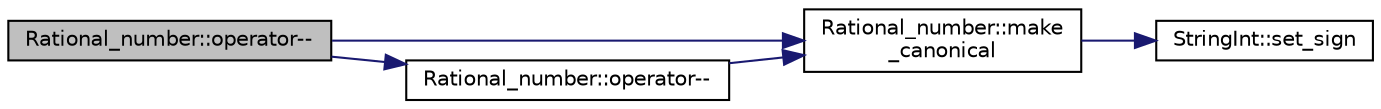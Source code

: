 digraph "Rational_number::operator--"
{
 // LATEX_PDF_SIZE
  edge [fontname="Helvetica",fontsize="10",labelfontname="Helvetica",labelfontsize="10"];
  node [fontname="Helvetica",fontsize="10",shape=record];
  rankdir="LR";
  Node1 [label="Rational_number::operator--",height=0.2,width=0.4,color="black", fillcolor="grey75", style="filled", fontcolor="black",tooltip="Postfix decrement."];
  Node1 -> Node2 [color="midnightblue",fontsize="10",style="solid",fontname="Helvetica"];
  Node2 [label="Rational_number::make\l_canonical",height=0.2,width=0.4,color="black", fillcolor="white", style="filled",URL="$classRational__number.html#a3b7da00ab3a73290c9a0e85e524dae66",tooltip="Simplify this Rational_number."];
  Node2 -> Node3 [color="midnightblue",fontsize="10",style="solid",fontname="Helvetica"];
  Node3 [label="StringInt::set_sign",height=0.2,width=0.4,color="black", fillcolor="white", style="filled",URL="$classStringInt.html#abf4c106f451a9ffb064901a8c85191ca",tooltip="sign setter."];
  Node1 -> Node4 [color="midnightblue",fontsize="10",style="solid",fontname="Helvetica"];
  Node4 [label="Rational_number::operator--",height=0.2,width=0.4,color="black", fillcolor="white", style="filled",URL="$classRational__number.html#a5b0ac0c27ca60107f9d35e6df7e0083e",tooltip="Prefix decrement."];
  Node4 -> Node2 [color="midnightblue",fontsize="10",style="solid",fontname="Helvetica"];
}
